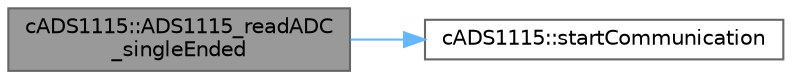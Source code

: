 digraph "cADS1115::ADS1115_readADC_singleEnded"
{
 // LATEX_PDF_SIZE
  bgcolor="transparent";
  edge [fontname=Helvetica,fontsize=10,labelfontname=Helvetica,labelfontsize=10];
  node [fontname=Helvetica,fontsize=10,shape=box,height=0.2,width=0.4];
  rankdir="LR";
  Node1 [label="cADS1115::ADS1115_readADC\l_singleEnded",height=0.2,width=0.4,color="gray40", fillcolor="grey60", style="filled", fontcolor="black",tooltip=" "];
  Node1 -> Node2 [color="steelblue1",style="solid"];
  Node2 [label="cADS1115::startCommunication",height=0.2,width=0.4,color="grey40", fillcolor="white", style="filled",URL="$classc_a_d_s1115.html#ae3d93259687481e2720a73a92eff5ad6",tooltip=" "];
}
